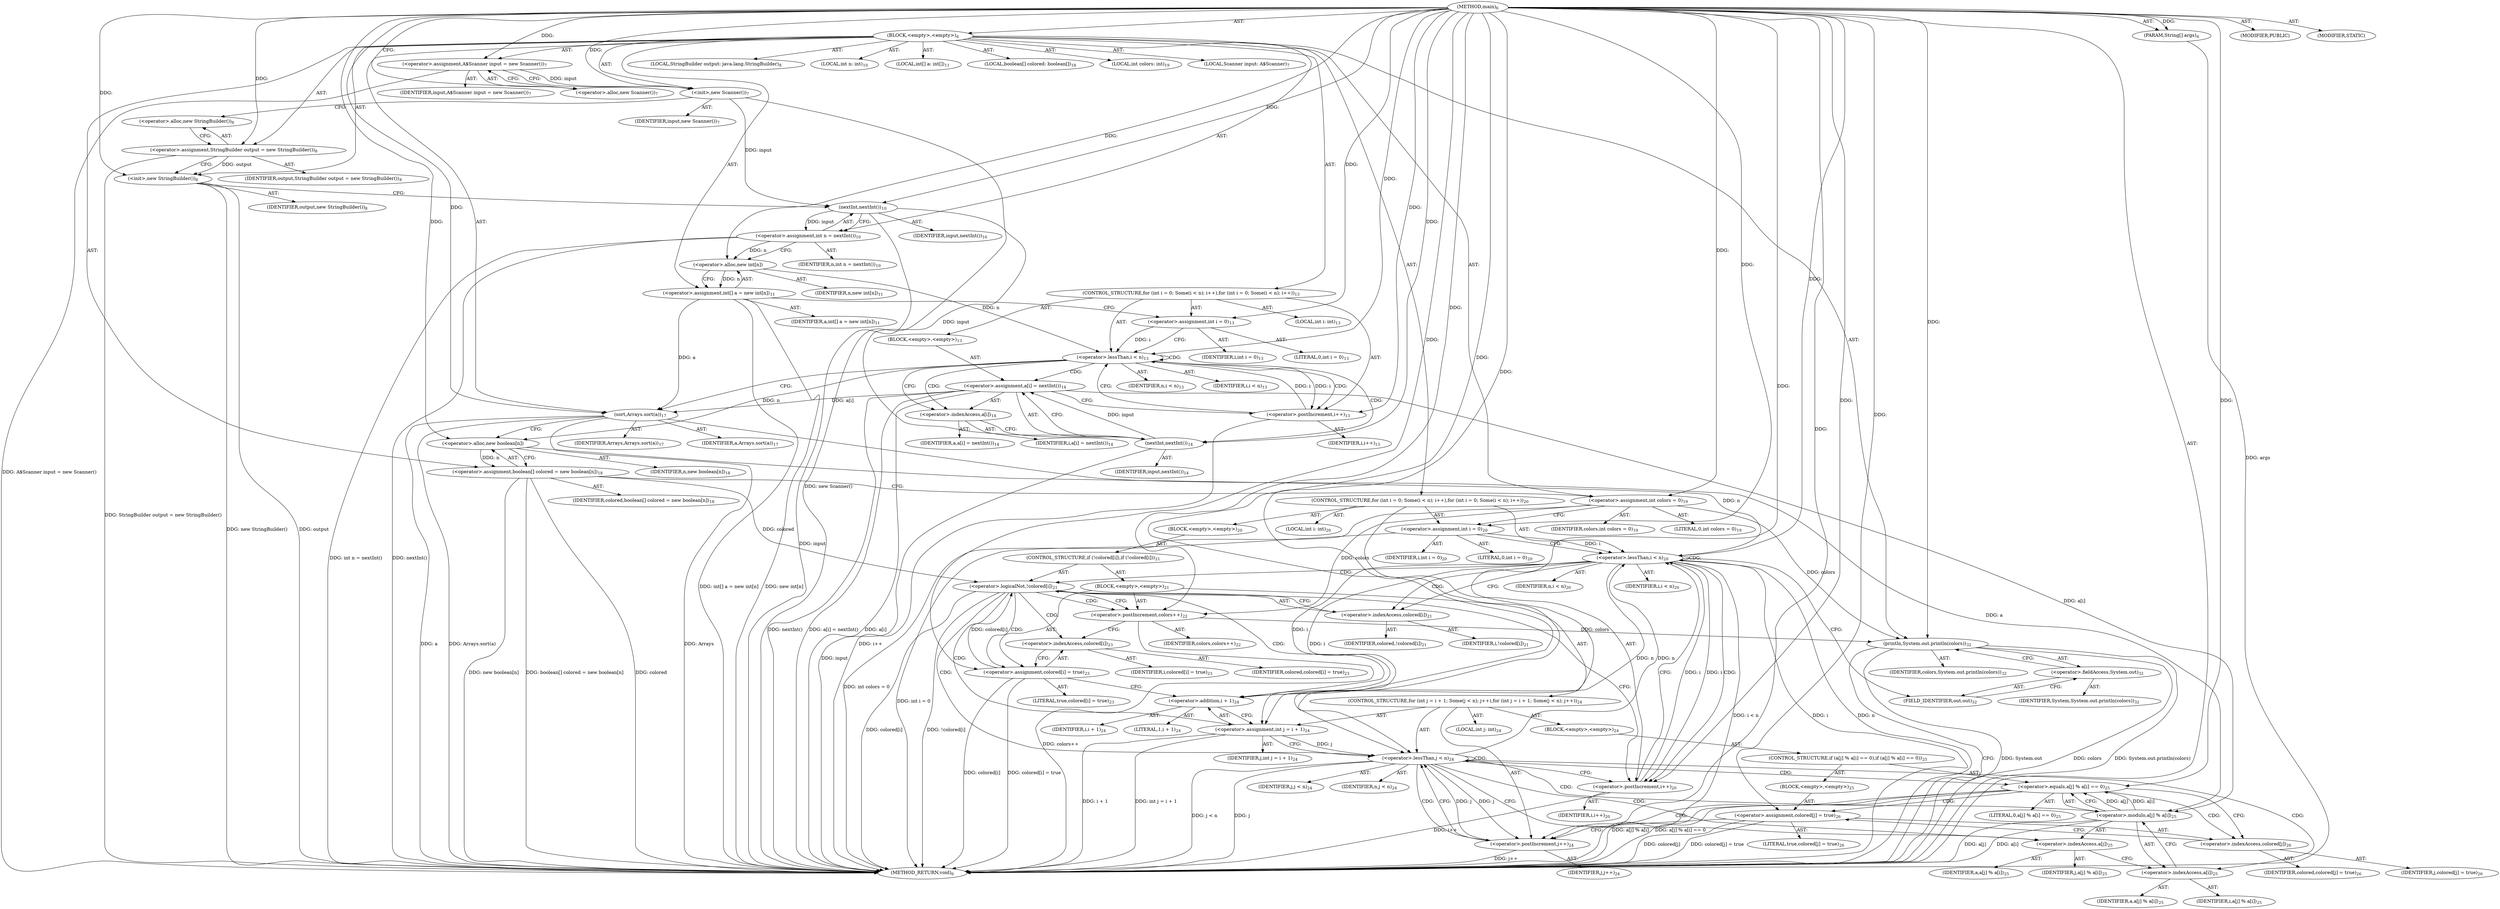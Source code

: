 digraph "main" {  
"35" [label = <(METHOD,main)<SUB>6</SUB>> ]
"36" [label = <(PARAM,String[] args)<SUB>6</SUB>> ]
"37" [label = <(BLOCK,&lt;empty&gt;,&lt;empty&gt;)<SUB>6</SUB>> ]
"4" [label = <(LOCAL,Scanner input: A$Scanner)<SUB>7</SUB>> ]
"38" [label = <(&lt;operator&gt;.assignment,A$Scanner input = new Scanner())<SUB>7</SUB>> ]
"39" [label = <(IDENTIFIER,input,A$Scanner input = new Scanner())<SUB>7</SUB>> ]
"40" [label = <(&lt;operator&gt;.alloc,new Scanner())<SUB>7</SUB>> ]
"41" [label = <(&lt;init&gt;,new Scanner())<SUB>7</SUB>> ]
"3" [label = <(IDENTIFIER,input,new Scanner())<SUB>7</SUB>> ]
"6" [label = <(LOCAL,StringBuilder output: java.lang.StringBuilder)<SUB>8</SUB>> ]
"42" [label = <(&lt;operator&gt;.assignment,StringBuilder output = new StringBuilder())<SUB>8</SUB>> ]
"43" [label = <(IDENTIFIER,output,StringBuilder output = new StringBuilder())<SUB>8</SUB>> ]
"44" [label = <(&lt;operator&gt;.alloc,new StringBuilder())<SUB>8</SUB>> ]
"45" [label = <(&lt;init&gt;,new StringBuilder())<SUB>8</SUB>> ]
"5" [label = <(IDENTIFIER,output,new StringBuilder())<SUB>8</SUB>> ]
"46" [label = <(LOCAL,int n: int)<SUB>10</SUB>> ]
"47" [label = <(&lt;operator&gt;.assignment,int n = nextInt())<SUB>10</SUB>> ]
"48" [label = <(IDENTIFIER,n,int n = nextInt())<SUB>10</SUB>> ]
"49" [label = <(nextInt,nextInt())<SUB>10</SUB>> ]
"50" [label = <(IDENTIFIER,input,nextInt())<SUB>10</SUB>> ]
"51" [label = <(LOCAL,int[] a: int[])<SUB>11</SUB>> ]
"52" [label = <(&lt;operator&gt;.assignment,int[] a = new int[n])<SUB>11</SUB>> ]
"53" [label = <(IDENTIFIER,a,int[] a = new int[n])<SUB>11</SUB>> ]
"54" [label = <(&lt;operator&gt;.alloc,new int[n])> ]
"55" [label = <(IDENTIFIER,n,new int[n])<SUB>11</SUB>> ]
"56" [label = <(CONTROL_STRUCTURE,for (int i = 0; Some(i &lt; n); i++),for (int i = 0; Some(i &lt; n); i++))<SUB>13</SUB>> ]
"57" [label = <(LOCAL,int i: int)<SUB>13</SUB>> ]
"58" [label = <(&lt;operator&gt;.assignment,int i = 0)<SUB>13</SUB>> ]
"59" [label = <(IDENTIFIER,i,int i = 0)<SUB>13</SUB>> ]
"60" [label = <(LITERAL,0,int i = 0)<SUB>13</SUB>> ]
"61" [label = <(&lt;operator&gt;.lessThan,i &lt; n)<SUB>13</SUB>> ]
"62" [label = <(IDENTIFIER,i,i &lt; n)<SUB>13</SUB>> ]
"63" [label = <(IDENTIFIER,n,i &lt; n)<SUB>13</SUB>> ]
"64" [label = <(&lt;operator&gt;.postIncrement,i++)<SUB>13</SUB>> ]
"65" [label = <(IDENTIFIER,i,i++)<SUB>13</SUB>> ]
"66" [label = <(BLOCK,&lt;empty&gt;,&lt;empty&gt;)<SUB>13</SUB>> ]
"67" [label = <(&lt;operator&gt;.assignment,a[i] = nextInt())<SUB>14</SUB>> ]
"68" [label = <(&lt;operator&gt;.indexAccess,a[i])<SUB>14</SUB>> ]
"69" [label = <(IDENTIFIER,a,a[i] = nextInt())<SUB>14</SUB>> ]
"70" [label = <(IDENTIFIER,i,a[i] = nextInt())<SUB>14</SUB>> ]
"71" [label = <(nextInt,nextInt())<SUB>14</SUB>> ]
"72" [label = <(IDENTIFIER,input,nextInt())<SUB>14</SUB>> ]
"73" [label = <(sort,Arrays.sort(a))<SUB>17</SUB>> ]
"74" [label = <(IDENTIFIER,Arrays,Arrays.sort(a))<SUB>17</SUB>> ]
"75" [label = <(IDENTIFIER,a,Arrays.sort(a))<SUB>17</SUB>> ]
"76" [label = <(LOCAL,boolean[] colored: boolean[])<SUB>18</SUB>> ]
"77" [label = <(&lt;operator&gt;.assignment,boolean[] colored = new boolean[n])<SUB>18</SUB>> ]
"78" [label = <(IDENTIFIER,colored,boolean[] colored = new boolean[n])<SUB>18</SUB>> ]
"79" [label = <(&lt;operator&gt;.alloc,new boolean[n])> ]
"80" [label = <(IDENTIFIER,n,new boolean[n])<SUB>18</SUB>> ]
"81" [label = <(LOCAL,int colors: int)<SUB>19</SUB>> ]
"82" [label = <(&lt;operator&gt;.assignment,int colors = 0)<SUB>19</SUB>> ]
"83" [label = <(IDENTIFIER,colors,int colors = 0)<SUB>19</SUB>> ]
"84" [label = <(LITERAL,0,int colors = 0)<SUB>19</SUB>> ]
"85" [label = <(CONTROL_STRUCTURE,for (int i = 0; Some(i &lt; n); i++),for (int i = 0; Some(i &lt; n); i++))<SUB>20</SUB>> ]
"86" [label = <(LOCAL,int i: int)<SUB>20</SUB>> ]
"87" [label = <(&lt;operator&gt;.assignment,int i = 0)<SUB>20</SUB>> ]
"88" [label = <(IDENTIFIER,i,int i = 0)<SUB>20</SUB>> ]
"89" [label = <(LITERAL,0,int i = 0)<SUB>20</SUB>> ]
"90" [label = <(&lt;operator&gt;.lessThan,i &lt; n)<SUB>20</SUB>> ]
"91" [label = <(IDENTIFIER,i,i &lt; n)<SUB>20</SUB>> ]
"92" [label = <(IDENTIFIER,n,i &lt; n)<SUB>20</SUB>> ]
"93" [label = <(&lt;operator&gt;.postIncrement,i++)<SUB>20</SUB>> ]
"94" [label = <(IDENTIFIER,i,i++)<SUB>20</SUB>> ]
"95" [label = <(BLOCK,&lt;empty&gt;,&lt;empty&gt;)<SUB>20</SUB>> ]
"96" [label = <(CONTROL_STRUCTURE,if (!colored[i]),if (!colored[i]))<SUB>21</SUB>> ]
"97" [label = <(&lt;operator&gt;.logicalNot,!colored[i])<SUB>21</SUB>> ]
"98" [label = <(&lt;operator&gt;.indexAccess,colored[i])<SUB>21</SUB>> ]
"99" [label = <(IDENTIFIER,colored,!colored[i])<SUB>21</SUB>> ]
"100" [label = <(IDENTIFIER,i,!colored[i])<SUB>21</SUB>> ]
"101" [label = <(BLOCK,&lt;empty&gt;,&lt;empty&gt;)<SUB>21</SUB>> ]
"102" [label = <(&lt;operator&gt;.postIncrement,colors++)<SUB>22</SUB>> ]
"103" [label = <(IDENTIFIER,colors,colors++)<SUB>22</SUB>> ]
"104" [label = <(&lt;operator&gt;.assignment,colored[i] = true)<SUB>23</SUB>> ]
"105" [label = <(&lt;operator&gt;.indexAccess,colored[i])<SUB>23</SUB>> ]
"106" [label = <(IDENTIFIER,colored,colored[i] = true)<SUB>23</SUB>> ]
"107" [label = <(IDENTIFIER,i,colored[i] = true)<SUB>23</SUB>> ]
"108" [label = <(LITERAL,true,colored[i] = true)<SUB>23</SUB>> ]
"109" [label = <(CONTROL_STRUCTURE,for (int j = i + 1; Some(j &lt; n); j++),for (int j = i + 1; Some(j &lt; n); j++))<SUB>24</SUB>> ]
"110" [label = <(LOCAL,int j: int)<SUB>24</SUB>> ]
"111" [label = <(&lt;operator&gt;.assignment,int j = i + 1)<SUB>24</SUB>> ]
"112" [label = <(IDENTIFIER,j,int j = i + 1)<SUB>24</SUB>> ]
"113" [label = <(&lt;operator&gt;.addition,i + 1)<SUB>24</SUB>> ]
"114" [label = <(IDENTIFIER,i,i + 1)<SUB>24</SUB>> ]
"115" [label = <(LITERAL,1,i + 1)<SUB>24</SUB>> ]
"116" [label = <(&lt;operator&gt;.lessThan,j &lt; n)<SUB>24</SUB>> ]
"117" [label = <(IDENTIFIER,j,j &lt; n)<SUB>24</SUB>> ]
"118" [label = <(IDENTIFIER,n,j &lt; n)<SUB>24</SUB>> ]
"119" [label = <(&lt;operator&gt;.postIncrement,j++)<SUB>24</SUB>> ]
"120" [label = <(IDENTIFIER,j,j++)<SUB>24</SUB>> ]
"121" [label = <(BLOCK,&lt;empty&gt;,&lt;empty&gt;)<SUB>24</SUB>> ]
"122" [label = <(CONTROL_STRUCTURE,if (a[j] % a[i] == 0),if (a[j] % a[i] == 0))<SUB>25</SUB>> ]
"123" [label = <(&lt;operator&gt;.equals,a[j] % a[i] == 0)<SUB>25</SUB>> ]
"124" [label = <(&lt;operator&gt;.modulo,a[j] % a[i])<SUB>25</SUB>> ]
"125" [label = <(&lt;operator&gt;.indexAccess,a[j])<SUB>25</SUB>> ]
"126" [label = <(IDENTIFIER,a,a[j] % a[i])<SUB>25</SUB>> ]
"127" [label = <(IDENTIFIER,j,a[j] % a[i])<SUB>25</SUB>> ]
"128" [label = <(&lt;operator&gt;.indexAccess,a[i])<SUB>25</SUB>> ]
"129" [label = <(IDENTIFIER,a,a[j] % a[i])<SUB>25</SUB>> ]
"130" [label = <(IDENTIFIER,i,a[j] % a[i])<SUB>25</SUB>> ]
"131" [label = <(LITERAL,0,a[j] % a[i] == 0)<SUB>25</SUB>> ]
"132" [label = <(BLOCK,&lt;empty&gt;,&lt;empty&gt;)<SUB>25</SUB>> ]
"133" [label = <(&lt;operator&gt;.assignment,colored[j] = true)<SUB>26</SUB>> ]
"134" [label = <(&lt;operator&gt;.indexAccess,colored[j])<SUB>26</SUB>> ]
"135" [label = <(IDENTIFIER,colored,colored[j] = true)<SUB>26</SUB>> ]
"136" [label = <(IDENTIFIER,j,colored[j] = true)<SUB>26</SUB>> ]
"137" [label = <(LITERAL,true,colored[j] = true)<SUB>26</SUB>> ]
"138" [label = <(println,System.out.println(colors))<SUB>32</SUB>> ]
"139" [label = <(&lt;operator&gt;.fieldAccess,System.out)<SUB>32</SUB>> ]
"140" [label = <(IDENTIFIER,System,System.out.println(colors))<SUB>32</SUB>> ]
"141" [label = <(FIELD_IDENTIFIER,out,out)<SUB>32</SUB>> ]
"142" [label = <(IDENTIFIER,colors,System.out.println(colors))<SUB>32</SUB>> ]
"143" [label = <(MODIFIER,PUBLIC)> ]
"144" [label = <(MODIFIER,STATIC)> ]
"145" [label = <(METHOD_RETURN,void)<SUB>6</SUB>> ]
  "35" -> "36"  [ label = "AST: "] 
  "35" -> "37"  [ label = "AST: "] 
  "35" -> "143"  [ label = "AST: "] 
  "35" -> "144"  [ label = "AST: "] 
  "35" -> "145"  [ label = "AST: "] 
  "37" -> "4"  [ label = "AST: "] 
  "37" -> "38"  [ label = "AST: "] 
  "37" -> "41"  [ label = "AST: "] 
  "37" -> "6"  [ label = "AST: "] 
  "37" -> "42"  [ label = "AST: "] 
  "37" -> "45"  [ label = "AST: "] 
  "37" -> "46"  [ label = "AST: "] 
  "37" -> "47"  [ label = "AST: "] 
  "37" -> "51"  [ label = "AST: "] 
  "37" -> "52"  [ label = "AST: "] 
  "37" -> "56"  [ label = "AST: "] 
  "37" -> "73"  [ label = "AST: "] 
  "37" -> "76"  [ label = "AST: "] 
  "37" -> "77"  [ label = "AST: "] 
  "37" -> "81"  [ label = "AST: "] 
  "37" -> "82"  [ label = "AST: "] 
  "37" -> "85"  [ label = "AST: "] 
  "37" -> "138"  [ label = "AST: "] 
  "38" -> "39"  [ label = "AST: "] 
  "38" -> "40"  [ label = "AST: "] 
  "41" -> "3"  [ label = "AST: "] 
  "42" -> "43"  [ label = "AST: "] 
  "42" -> "44"  [ label = "AST: "] 
  "45" -> "5"  [ label = "AST: "] 
  "47" -> "48"  [ label = "AST: "] 
  "47" -> "49"  [ label = "AST: "] 
  "49" -> "50"  [ label = "AST: "] 
  "52" -> "53"  [ label = "AST: "] 
  "52" -> "54"  [ label = "AST: "] 
  "54" -> "55"  [ label = "AST: "] 
  "56" -> "57"  [ label = "AST: "] 
  "56" -> "58"  [ label = "AST: "] 
  "56" -> "61"  [ label = "AST: "] 
  "56" -> "64"  [ label = "AST: "] 
  "56" -> "66"  [ label = "AST: "] 
  "58" -> "59"  [ label = "AST: "] 
  "58" -> "60"  [ label = "AST: "] 
  "61" -> "62"  [ label = "AST: "] 
  "61" -> "63"  [ label = "AST: "] 
  "64" -> "65"  [ label = "AST: "] 
  "66" -> "67"  [ label = "AST: "] 
  "67" -> "68"  [ label = "AST: "] 
  "67" -> "71"  [ label = "AST: "] 
  "68" -> "69"  [ label = "AST: "] 
  "68" -> "70"  [ label = "AST: "] 
  "71" -> "72"  [ label = "AST: "] 
  "73" -> "74"  [ label = "AST: "] 
  "73" -> "75"  [ label = "AST: "] 
  "77" -> "78"  [ label = "AST: "] 
  "77" -> "79"  [ label = "AST: "] 
  "79" -> "80"  [ label = "AST: "] 
  "82" -> "83"  [ label = "AST: "] 
  "82" -> "84"  [ label = "AST: "] 
  "85" -> "86"  [ label = "AST: "] 
  "85" -> "87"  [ label = "AST: "] 
  "85" -> "90"  [ label = "AST: "] 
  "85" -> "93"  [ label = "AST: "] 
  "85" -> "95"  [ label = "AST: "] 
  "87" -> "88"  [ label = "AST: "] 
  "87" -> "89"  [ label = "AST: "] 
  "90" -> "91"  [ label = "AST: "] 
  "90" -> "92"  [ label = "AST: "] 
  "93" -> "94"  [ label = "AST: "] 
  "95" -> "96"  [ label = "AST: "] 
  "96" -> "97"  [ label = "AST: "] 
  "96" -> "101"  [ label = "AST: "] 
  "97" -> "98"  [ label = "AST: "] 
  "98" -> "99"  [ label = "AST: "] 
  "98" -> "100"  [ label = "AST: "] 
  "101" -> "102"  [ label = "AST: "] 
  "101" -> "104"  [ label = "AST: "] 
  "101" -> "109"  [ label = "AST: "] 
  "102" -> "103"  [ label = "AST: "] 
  "104" -> "105"  [ label = "AST: "] 
  "104" -> "108"  [ label = "AST: "] 
  "105" -> "106"  [ label = "AST: "] 
  "105" -> "107"  [ label = "AST: "] 
  "109" -> "110"  [ label = "AST: "] 
  "109" -> "111"  [ label = "AST: "] 
  "109" -> "116"  [ label = "AST: "] 
  "109" -> "119"  [ label = "AST: "] 
  "109" -> "121"  [ label = "AST: "] 
  "111" -> "112"  [ label = "AST: "] 
  "111" -> "113"  [ label = "AST: "] 
  "113" -> "114"  [ label = "AST: "] 
  "113" -> "115"  [ label = "AST: "] 
  "116" -> "117"  [ label = "AST: "] 
  "116" -> "118"  [ label = "AST: "] 
  "119" -> "120"  [ label = "AST: "] 
  "121" -> "122"  [ label = "AST: "] 
  "122" -> "123"  [ label = "AST: "] 
  "122" -> "132"  [ label = "AST: "] 
  "123" -> "124"  [ label = "AST: "] 
  "123" -> "131"  [ label = "AST: "] 
  "124" -> "125"  [ label = "AST: "] 
  "124" -> "128"  [ label = "AST: "] 
  "125" -> "126"  [ label = "AST: "] 
  "125" -> "127"  [ label = "AST: "] 
  "128" -> "129"  [ label = "AST: "] 
  "128" -> "130"  [ label = "AST: "] 
  "132" -> "133"  [ label = "AST: "] 
  "133" -> "134"  [ label = "AST: "] 
  "133" -> "137"  [ label = "AST: "] 
  "134" -> "135"  [ label = "AST: "] 
  "134" -> "136"  [ label = "AST: "] 
  "138" -> "139"  [ label = "AST: "] 
  "138" -> "142"  [ label = "AST: "] 
  "139" -> "140"  [ label = "AST: "] 
  "139" -> "141"  [ label = "AST: "] 
  "38" -> "41"  [ label = "CFG: "] 
  "41" -> "44"  [ label = "CFG: "] 
  "42" -> "45"  [ label = "CFG: "] 
  "45" -> "49"  [ label = "CFG: "] 
  "47" -> "54"  [ label = "CFG: "] 
  "52" -> "58"  [ label = "CFG: "] 
  "73" -> "79"  [ label = "CFG: "] 
  "77" -> "82"  [ label = "CFG: "] 
  "82" -> "87"  [ label = "CFG: "] 
  "138" -> "145"  [ label = "CFG: "] 
  "40" -> "38"  [ label = "CFG: "] 
  "44" -> "42"  [ label = "CFG: "] 
  "49" -> "47"  [ label = "CFG: "] 
  "54" -> "52"  [ label = "CFG: "] 
  "58" -> "61"  [ label = "CFG: "] 
  "61" -> "68"  [ label = "CFG: "] 
  "61" -> "73"  [ label = "CFG: "] 
  "64" -> "61"  [ label = "CFG: "] 
  "79" -> "77"  [ label = "CFG: "] 
  "87" -> "90"  [ label = "CFG: "] 
  "90" -> "98"  [ label = "CFG: "] 
  "90" -> "141"  [ label = "CFG: "] 
  "93" -> "90"  [ label = "CFG: "] 
  "139" -> "138"  [ label = "CFG: "] 
  "67" -> "64"  [ label = "CFG: "] 
  "141" -> "139"  [ label = "CFG: "] 
  "68" -> "71"  [ label = "CFG: "] 
  "71" -> "67"  [ label = "CFG: "] 
  "97" -> "102"  [ label = "CFG: "] 
  "97" -> "93"  [ label = "CFG: "] 
  "98" -> "97"  [ label = "CFG: "] 
  "102" -> "105"  [ label = "CFG: "] 
  "104" -> "113"  [ label = "CFG: "] 
  "105" -> "104"  [ label = "CFG: "] 
  "111" -> "116"  [ label = "CFG: "] 
  "116" -> "125"  [ label = "CFG: "] 
  "116" -> "93"  [ label = "CFG: "] 
  "119" -> "116"  [ label = "CFG: "] 
  "113" -> "111"  [ label = "CFG: "] 
  "123" -> "134"  [ label = "CFG: "] 
  "123" -> "119"  [ label = "CFG: "] 
  "124" -> "123"  [ label = "CFG: "] 
  "133" -> "119"  [ label = "CFG: "] 
  "125" -> "128"  [ label = "CFG: "] 
  "128" -> "124"  [ label = "CFG: "] 
  "134" -> "133"  [ label = "CFG: "] 
  "35" -> "40"  [ label = "CFG: "] 
  "36" -> "145"  [ label = "DDG: args"] 
  "38" -> "145"  [ label = "DDG: A$Scanner input = new Scanner()"] 
  "41" -> "145"  [ label = "DDG: new Scanner()"] 
  "42" -> "145"  [ label = "DDG: StringBuilder output = new StringBuilder()"] 
  "45" -> "145"  [ label = "DDG: output"] 
  "45" -> "145"  [ label = "DDG: new StringBuilder()"] 
  "49" -> "145"  [ label = "DDG: input"] 
  "47" -> "145"  [ label = "DDG: nextInt()"] 
  "47" -> "145"  [ label = "DDG: int n = nextInt()"] 
  "52" -> "145"  [ label = "DDG: new int[n]"] 
  "52" -> "145"  [ label = "DDG: int[] a = new int[n]"] 
  "73" -> "145"  [ label = "DDG: a"] 
  "73" -> "145"  [ label = "DDG: Arrays.sort(a)"] 
  "77" -> "145"  [ label = "DDG: colored"] 
  "77" -> "145"  [ label = "DDG: new boolean[n]"] 
  "77" -> "145"  [ label = "DDG: boolean[] colored = new boolean[n]"] 
  "82" -> "145"  [ label = "DDG: int colors = 0"] 
  "87" -> "145"  [ label = "DDG: int i = 0"] 
  "90" -> "145"  [ label = "DDG: i"] 
  "90" -> "145"  [ label = "DDG: n"] 
  "90" -> "145"  [ label = "DDG: i &lt; n"] 
  "138" -> "145"  [ label = "DDG: System.out"] 
  "138" -> "145"  [ label = "DDG: colors"] 
  "138" -> "145"  [ label = "DDG: System.out.println(colors)"] 
  "97" -> "145"  [ label = "DDG: colored[i]"] 
  "97" -> "145"  [ label = "DDG: !colored[i]"] 
  "102" -> "145"  [ label = "DDG: colors++"] 
  "104" -> "145"  [ label = "DDG: colored[i]"] 
  "104" -> "145"  [ label = "DDG: colored[i] = true"] 
  "111" -> "145"  [ label = "DDG: i + 1"] 
  "111" -> "145"  [ label = "DDG: int j = i + 1"] 
  "116" -> "145"  [ label = "DDG: j"] 
  "116" -> "145"  [ label = "DDG: j &lt; n"] 
  "93" -> "145"  [ label = "DDG: i++"] 
  "124" -> "145"  [ label = "DDG: a[j]"] 
  "124" -> "145"  [ label = "DDG: a[i]"] 
  "123" -> "145"  [ label = "DDG: a[j] % a[i]"] 
  "123" -> "145"  [ label = "DDG: a[j] % a[i] == 0"] 
  "133" -> "145"  [ label = "DDG: colored[j]"] 
  "133" -> "145"  [ label = "DDG: colored[j] = true"] 
  "119" -> "145"  [ label = "DDG: j++"] 
  "67" -> "145"  [ label = "DDG: a[i]"] 
  "71" -> "145"  [ label = "DDG: input"] 
  "67" -> "145"  [ label = "DDG: nextInt()"] 
  "67" -> "145"  [ label = "DDG: a[i] = nextInt()"] 
  "64" -> "145"  [ label = "DDG: i++"] 
  "73" -> "145"  [ label = "DDG: Arrays"] 
  "35" -> "36"  [ label = "DDG: "] 
  "35" -> "38"  [ label = "DDG: "] 
  "35" -> "42"  [ label = "DDG: "] 
  "49" -> "47"  [ label = "DDG: input"] 
  "54" -> "52"  [ label = "DDG: n"] 
  "79" -> "77"  [ label = "DDG: n"] 
  "35" -> "82"  [ label = "DDG: "] 
  "38" -> "41"  [ label = "DDG: input"] 
  "35" -> "41"  [ label = "DDG: "] 
  "42" -> "45"  [ label = "DDG: output"] 
  "35" -> "45"  [ label = "DDG: "] 
  "35" -> "58"  [ label = "DDG: "] 
  "35" -> "73"  [ label = "DDG: "] 
  "52" -> "73"  [ label = "DDG: a"] 
  "67" -> "73"  [ label = "DDG: a[i]"] 
  "35" -> "87"  [ label = "DDG: "] 
  "82" -> "138"  [ label = "DDG: colors"] 
  "102" -> "138"  [ label = "DDG: colors"] 
  "35" -> "138"  [ label = "DDG: "] 
  "41" -> "49"  [ label = "DDG: input"] 
  "35" -> "49"  [ label = "DDG: "] 
  "47" -> "54"  [ label = "DDG: n"] 
  "35" -> "54"  [ label = "DDG: "] 
  "58" -> "61"  [ label = "DDG: i"] 
  "64" -> "61"  [ label = "DDG: i"] 
  "35" -> "61"  [ label = "DDG: "] 
  "54" -> "61"  [ label = "DDG: n"] 
  "61" -> "64"  [ label = "DDG: i"] 
  "35" -> "64"  [ label = "DDG: "] 
  "71" -> "67"  [ label = "DDG: input"] 
  "61" -> "79"  [ label = "DDG: n"] 
  "35" -> "79"  [ label = "DDG: "] 
  "87" -> "90"  [ label = "DDG: i"] 
  "93" -> "90"  [ label = "DDG: i"] 
  "35" -> "90"  [ label = "DDG: "] 
  "79" -> "90"  [ label = "DDG: n"] 
  "116" -> "90"  [ label = "DDG: n"] 
  "90" -> "93"  [ label = "DDG: i"] 
  "35" -> "93"  [ label = "DDG: "] 
  "49" -> "71"  [ label = "DDG: input"] 
  "35" -> "71"  [ label = "DDG: "] 
  "77" -> "97"  [ label = "DDG: colored"] 
  "104" -> "97"  [ label = "DDG: colored[i]"] 
  "35" -> "104"  [ label = "DDG: "] 
  "82" -> "102"  [ label = "DDG: colors"] 
  "35" -> "102"  [ label = "DDG: "] 
  "90" -> "111"  [ label = "DDG: i"] 
  "35" -> "111"  [ label = "DDG: "] 
  "111" -> "116"  [ label = "DDG: j"] 
  "119" -> "116"  [ label = "DDG: j"] 
  "35" -> "116"  [ label = "DDG: "] 
  "90" -> "116"  [ label = "DDG: n"] 
  "116" -> "119"  [ label = "DDG: j"] 
  "35" -> "119"  [ label = "DDG: "] 
  "90" -> "113"  [ label = "DDG: i"] 
  "35" -> "113"  [ label = "DDG: "] 
  "124" -> "123"  [ label = "DDG: a[j]"] 
  "124" -> "123"  [ label = "DDG: a[i]"] 
  "35" -> "123"  [ label = "DDG: "] 
  "35" -> "133"  [ label = "DDG: "] 
  "73" -> "124"  [ label = "DDG: a"] 
  "67" -> "124"  [ label = "DDG: a[i]"] 
  "61" -> "68"  [ label = "CDG: "] 
  "61" -> "64"  [ label = "CDG: "] 
  "61" -> "67"  [ label = "CDG: "] 
  "61" -> "61"  [ label = "CDG: "] 
  "61" -> "71"  [ label = "CDG: "] 
  "90" -> "98"  [ label = "CDG: "] 
  "90" -> "97"  [ label = "CDG: "] 
  "90" -> "93"  [ label = "CDG: "] 
  "90" -> "90"  [ label = "CDG: "] 
  "97" -> "113"  [ label = "CDG: "] 
  "97" -> "116"  [ label = "CDG: "] 
  "97" -> "102"  [ label = "CDG: "] 
  "97" -> "104"  [ label = "CDG: "] 
  "97" -> "105"  [ label = "CDG: "] 
  "97" -> "111"  [ label = "CDG: "] 
  "116" -> "116"  [ label = "CDG: "] 
  "116" -> "128"  [ label = "CDG: "] 
  "116" -> "119"  [ label = "CDG: "] 
  "116" -> "123"  [ label = "CDG: "] 
  "116" -> "124"  [ label = "CDG: "] 
  "116" -> "125"  [ label = "CDG: "] 
  "123" -> "134"  [ label = "CDG: "] 
  "123" -> "133"  [ label = "CDG: "] 
}
